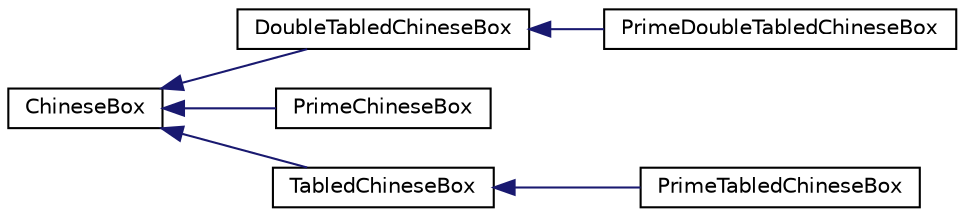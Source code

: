 digraph "Graphical Class Hierarchy"
{
  edge [fontname="Helvetica",fontsize="10",labelfontname="Helvetica",labelfontsize="10"];
  node [fontname="Helvetica",fontsize="10",shape=record];
  rankdir="LR";
  Node1 [label="ChineseBox",height=0.2,width=0.4,color="black", fillcolor="white", style="filled",URL="$classChineseBox.html"];
  Node1 -> Node2 [dir="back",color="midnightblue",fontsize="10",style="solid",fontname="Helvetica"];
  Node2 [label="DoubleTabledChineseBox",height=0.2,width=0.4,color="black", fillcolor="white", style="filled",URL="$classDoubleTabledChineseBox.html"];
  Node2 -> Node3 [dir="back",color="midnightblue",fontsize="10",style="solid",fontname="Helvetica"];
  Node3 [label="PrimeDoubleTabledChineseBox",height=0.2,width=0.4,color="black", fillcolor="white", style="filled",URL="$classPrimeDoubleTabledChineseBox.html"];
  Node1 -> Node4 [dir="back",color="midnightblue",fontsize="10",style="solid",fontname="Helvetica"];
  Node4 [label="PrimeChineseBox",height=0.2,width=0.4,color="black", fillcolor="white", style="filled",URL="$classPrimeChineseBox.html"];
  Node1 -> Node5 [dir="back",color="midnightblue",fontsize="10",style="solid",fontname="Helvetica"];
  Node5 [label="TabledChineseBox",height=0.2,width=0.4,color="black", fillcolor="white", style="filled",URL="$classTabledChineseBox.html"];
  Node5 -> Node6 [dir="back",color="midnightblue",fontsize="10",style="solid",fontname="Helvetica"];
  Node6 [label="PrimeTabledChineseBox",height=0.2,width=0.4,color="black", fillcolor="white", style="filled",URL="$classPrimeTabledChineseBox.html"];
}
